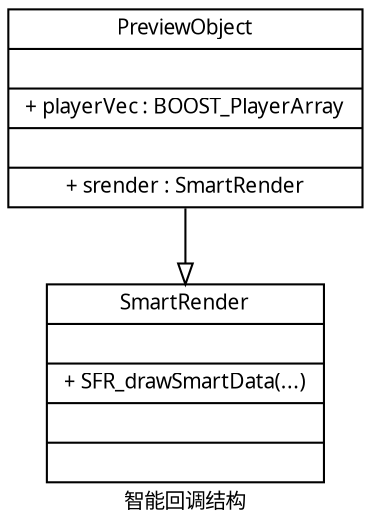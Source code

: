 digraph UML_G {
  fontname = "Microsoft YaHei"
  fontsize = 10
  
  label = "智能回调结构"

  node [ fontname = "Microsoft YaHei", fontsize = 10, shape = "record" ];
  edge [ fontname = "Microsoft YaHei", fontsize = 10 ];
  
  PreviewObject [ label = "{PreviewObject ||+ playerVec : BOOST_PlayerArray||<render>+ srender : SmartRender}" ];

  SmartRender [ label = "{SmartRender ||+ SFR_drawSmartData(...)||}" ];
  
  edge [ arrowhead = "empty" ];
	
  PreviewObject:render->SmartRender;
}
